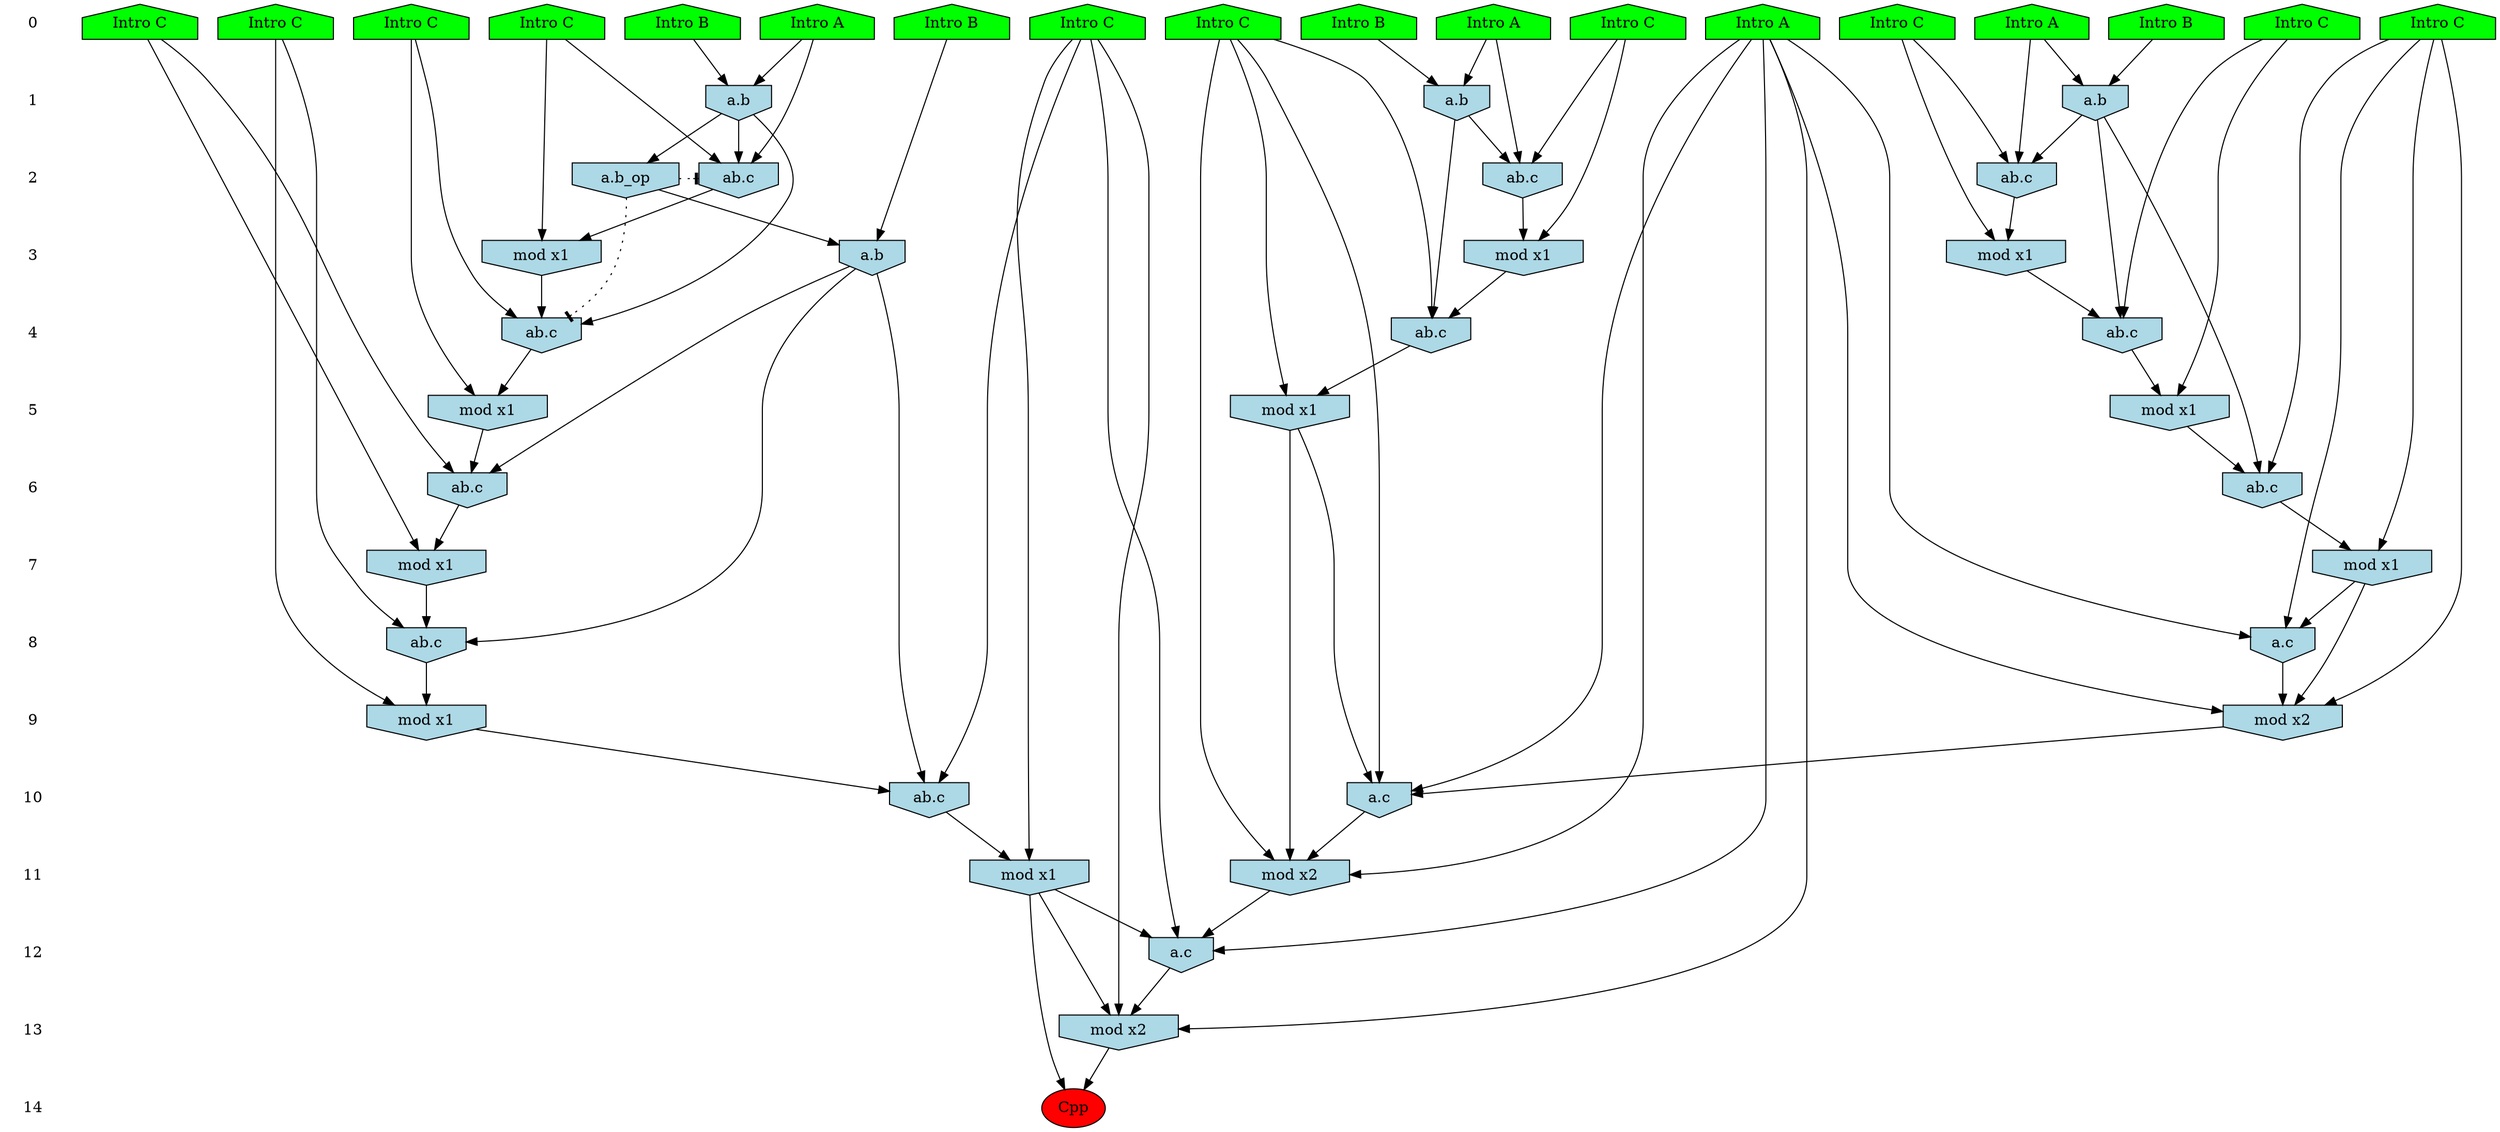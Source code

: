 /* Compression of 1 causal flows obtained in average at 2.112900E+01 t.u */
/* Compressed causal flows were: [3986] */
digraph G{
 ranksep=.5 ; 
{ rank = same ; "0" [shape=plaintext] ; node_1 [label ="Intro A", shape=house, style=filled, fillcolor=green] ;
node_2 [label ="Intro B", shape=house, style=filled, fillcolor=green] ;
node_3 [label ="Intro A", shape=house, style=filled, fillcolor=green] ;
node_4 [label ="Intro B", shape=house, style=filled, fillcolor=green] ;
node_5 [label ="Intro B", shape=house, style=filled, fillcolor=green] ;
node_6 [label ="Intro A", shape=house, style=filled, fillcolor=green] ;
node_7 [label ="Intro A", shape=house, style=filled, fillcolor=green] ;
node_8 [label ="Intro B", shape=house, style=filled, fillcolor=green] ;
node_9 [label ="Intro C", shape=house, style=filled, fillcolor=green] ;
node_10 [label ="Intro C", shape=house, style=filled, fillcolor=green] ;
node_11 [label ="Intro C", shape=house, style=filled, fillcolor=green] ;
node_12 [label ="Intro C", shape=house, style=filled, fillcolor=green] ;
node_13 [label ="Intro C", shape=house, style=filled, fillcolor=green] ;
node_14 [label ="Intro C", shape=house, style=filled, fillcolor=green] ;
node_15 [label ="Intro C", shape=house, style=filled, fillcolor=green] ;
node_16 [label ="Intro C", shape=house, style=filled, fillcolor=green] ;
node_17 [label ="Intro C", shape=house, style=filled, fillcolor=green] ;
node_18 [label ="Intro C", shape=house, style=filled, fillcolor=green] ;
}
{ rank = same ; "1" [shape=plaintext] ; node_19 [label="a.b", shape=invhouse, style=filled, fillcolor = lightblue] ;
node_23 [label="a.b", shape=invhouse, style=filled, fillcolor = lightblue] ;
node_28 [label="a.b", shape=invhouse, style=filled, fillcolor = lightblue] ;
}
{ rank = same ; "2" [shape=plaintext] ; node_20 [label="ab.c", shape=invhouse, style=filled, fillcolor = lightblue] ;
node_27 [label="ab.c", shape=invhouse, style=filled, fillcolor = lightblue] ;
node_30 [label="ab.c", shape=invhouse, style=filled, fillcolor = lightblue] ;
node_35 [label="a.b_op", shape=invhouse, style=filled, fillcolor = lightblue] ;
}
{ rank = same ; "3" [shape=plaintext] ; node_21 [label="mod x1", shape=invhouse, style=filled, fillcolor = lightblue] ;
node_29 [label="mod x1", shape=invhouse, style=filled, fillcolor = lightblue] ;
node_31 [label="mod x1", shape=invhouse, style=filled, fillcolor = lightblue] ;
node_37 [label="a.b", shape=invhouse, style=filled, fillcolor = lightblue] ;
}
{ rank = same ; "4" [shape=plaintext] ; node_22 [label="ab.c", shape=invhouse, style=filled, fillcolor = lightblue] ;
node_32 [label="ab.c", shape=invhouse, style=filled, fillcolor = lightblue] ;
node_34 [label="ab.c", shape=invhouse, style=filled, fillcolor = lightblue] ;
}
{ rank = same ; "5" [shape=plaintext] ; node_24 [label="mod x1", shape=invhouse, style=filled, fillcolor = lightblue] ;
node_33 [label="mod x1", shape=invhouse, style=filled, fillcolor = lightblue] ;
node_36 [label="mod x1", shape=invhouse, style=filled, fillcolor = lightblue] ;
}
{ rank = same ; "6" [shape=plaintext] ; node_25 [label="ab.c", shape=invhouse, style=filled, fillcolor = lightblue] ;
node_38 [label="ab.c", shape=invhouse, style=filled, fillcolor = lightblue] ;
}
{ rank = same ; "7" [shape=plaintext] ; node_26 [label="mod x1", shape=invhouse, style=filled, fillcolor = lightblue] ;
node_39 [label="mod x1", shape=invhouse, style=filled, fillcolor = lightblue] ;
}
{ rank = same ; "8" [shape=plaintext] ; node_40 [label="ab.c", shape=invhouse, style=filled, fillcolor = lightblue] ;
node_44 [label="a.c", shape=invhouse, style=filled, fillcolor = lightblue] ;
}
{ rank = same ; "9" [shape=plaintext] ; node_41 [label="mod x1", shape=invhouse, style=filled, fillcolor = lightblue] ;
node_45 [label="mod x2", shape=invhouse, style=filled, fillcolor = lightblue] ;
}
{ rank = same ; "10" [shape=plaintext] ; node_42 [label="ab.c", shape=invhouse, style=filled, fillcolor = lightblue] ;
node_46 [label="a.c", shape=invhouse, style=filled, fillcolor = lightblue] ;
}
{ rank = same ; "11" [shape=plaintext] ; node_43 [label="mod x1", shape=invhouse, style=filled, fillcolor = lightblue] ;
node_47 [label="mod x2", shape=invhouse, style=filled, fillcolor = lightblue] ;
}
{ rank = same ; "12" [shape=plaintext] ; node_48 [label="a.c", shape=invhouse, style=filled, fillcolor = lightblue] ;
}
{ rank = same ; "13" [shape=plaintext] ; node_49 [label="mod x2", shape=invhouse, style=filled, fillcolor = lightblue] ;
}
{ rank = same ; "14" [shape=plaintext] ; node_50 [label ="Cpp", style=filled, fillcolor=red] ;
}
"0" -> "1" [style="invis"]; 
"1" -> "2" [style="invis"]; 
"2" -> "3" [style="invis"]; 
"3" -> "4" [style="invis"]; 
"4" -> "5" [style="invis"]; 
"5" -> "6" [style="invis"]; 
"6" -> "7" [style="invis"]; 
"7" -> "8" [style="invis"]; 
"8" -> "9" [style="invis"]; 
"9" -> "10" [style="invis"]; 
"10" -> "11" [style="invis"]; 
"11" -> "12" [style="invis"]; 
"12" -> "13" [style="invis"]; 
"13" -> "14" [style="invis"]; 
node_1 -> node_19
node_5 -> node_19
node_1 -> node_20
node_18 -> node_20
node_19 -> node_20
node_18 -> node_21
node_20 -> node_21
node_10 -> node_22
node_19 -> node_22
node_21 -> node_22
node_2 -> node_23
node_7 -> node_23
node_10 -> node_24
node_22 -> node_24
node_9 -> node_25
node_19 -> node_25
node_24 -> node_25
node_9 -> node_26
node_25 -> node_26
node_7 -> node_27
node_16 -> node_27
node_23 -> node_27
node_4 -> node_28
node_6 -> node_28
node_16 -> node_29
node_27 -> node_29
node_6 -> node_30
node_17 -> node_30
node_28 -> node_30
node_17 -> node_31
node_30 -> node_31
node_14 -> node_32
node_28 -> node_32
node_31 -> node_32
node_14 -> node_33
node_32 -> node_33
node_15 -> node_34
node_23 -> node_34
node_29 -> node_34
node_28 -> node_35
node_15 -> node_36
node_34 -> node_36
node_8 -> node_37
node_35 -> node_37
node_11 -> node_38
node_33 -> node_38
node_37 -> node_38
node_11 -> node_39
node_38 -> node_39
node_12 -> node_40
node_37 -> node_40
node_39 -> node_40
node_12 -> node_41
node_40 -> node_41
node_13 -> node_42
node_37 -> node_42
node_41 -> node_42
node_13 -> node_43
node_42 -> node_43
node_3 -> node_44
node_9 -> node_44
node_26 -> node_44
node_3 -> node_45
node_9 -> node_45
node_26 -> node_45
node_44 -> node_45
node_3 -> node_46
node_15 -> node_46
node_36 -> node_46
node_45 -> node_46
node_3 -> node_47
node_15 -> node_47
node_36 -> node_47
node_46 -> node_47
node_3 -> node_48
node_13 -> node_48
node_43 -> node_48
node_47 -> node_48
node_3 -> node_49
node_13 -> node_49
node_43 -> node_49
node_48 -> node_49
node_43 -> node_50
node_49 -> node_50
node_35 -> node_32 [style=dotted, arrowhead = tee] 
node_35 -> node_30 [style=dotted, arrowhead = tee] 
}
/*
 Dot generation time: 0.000206
*/